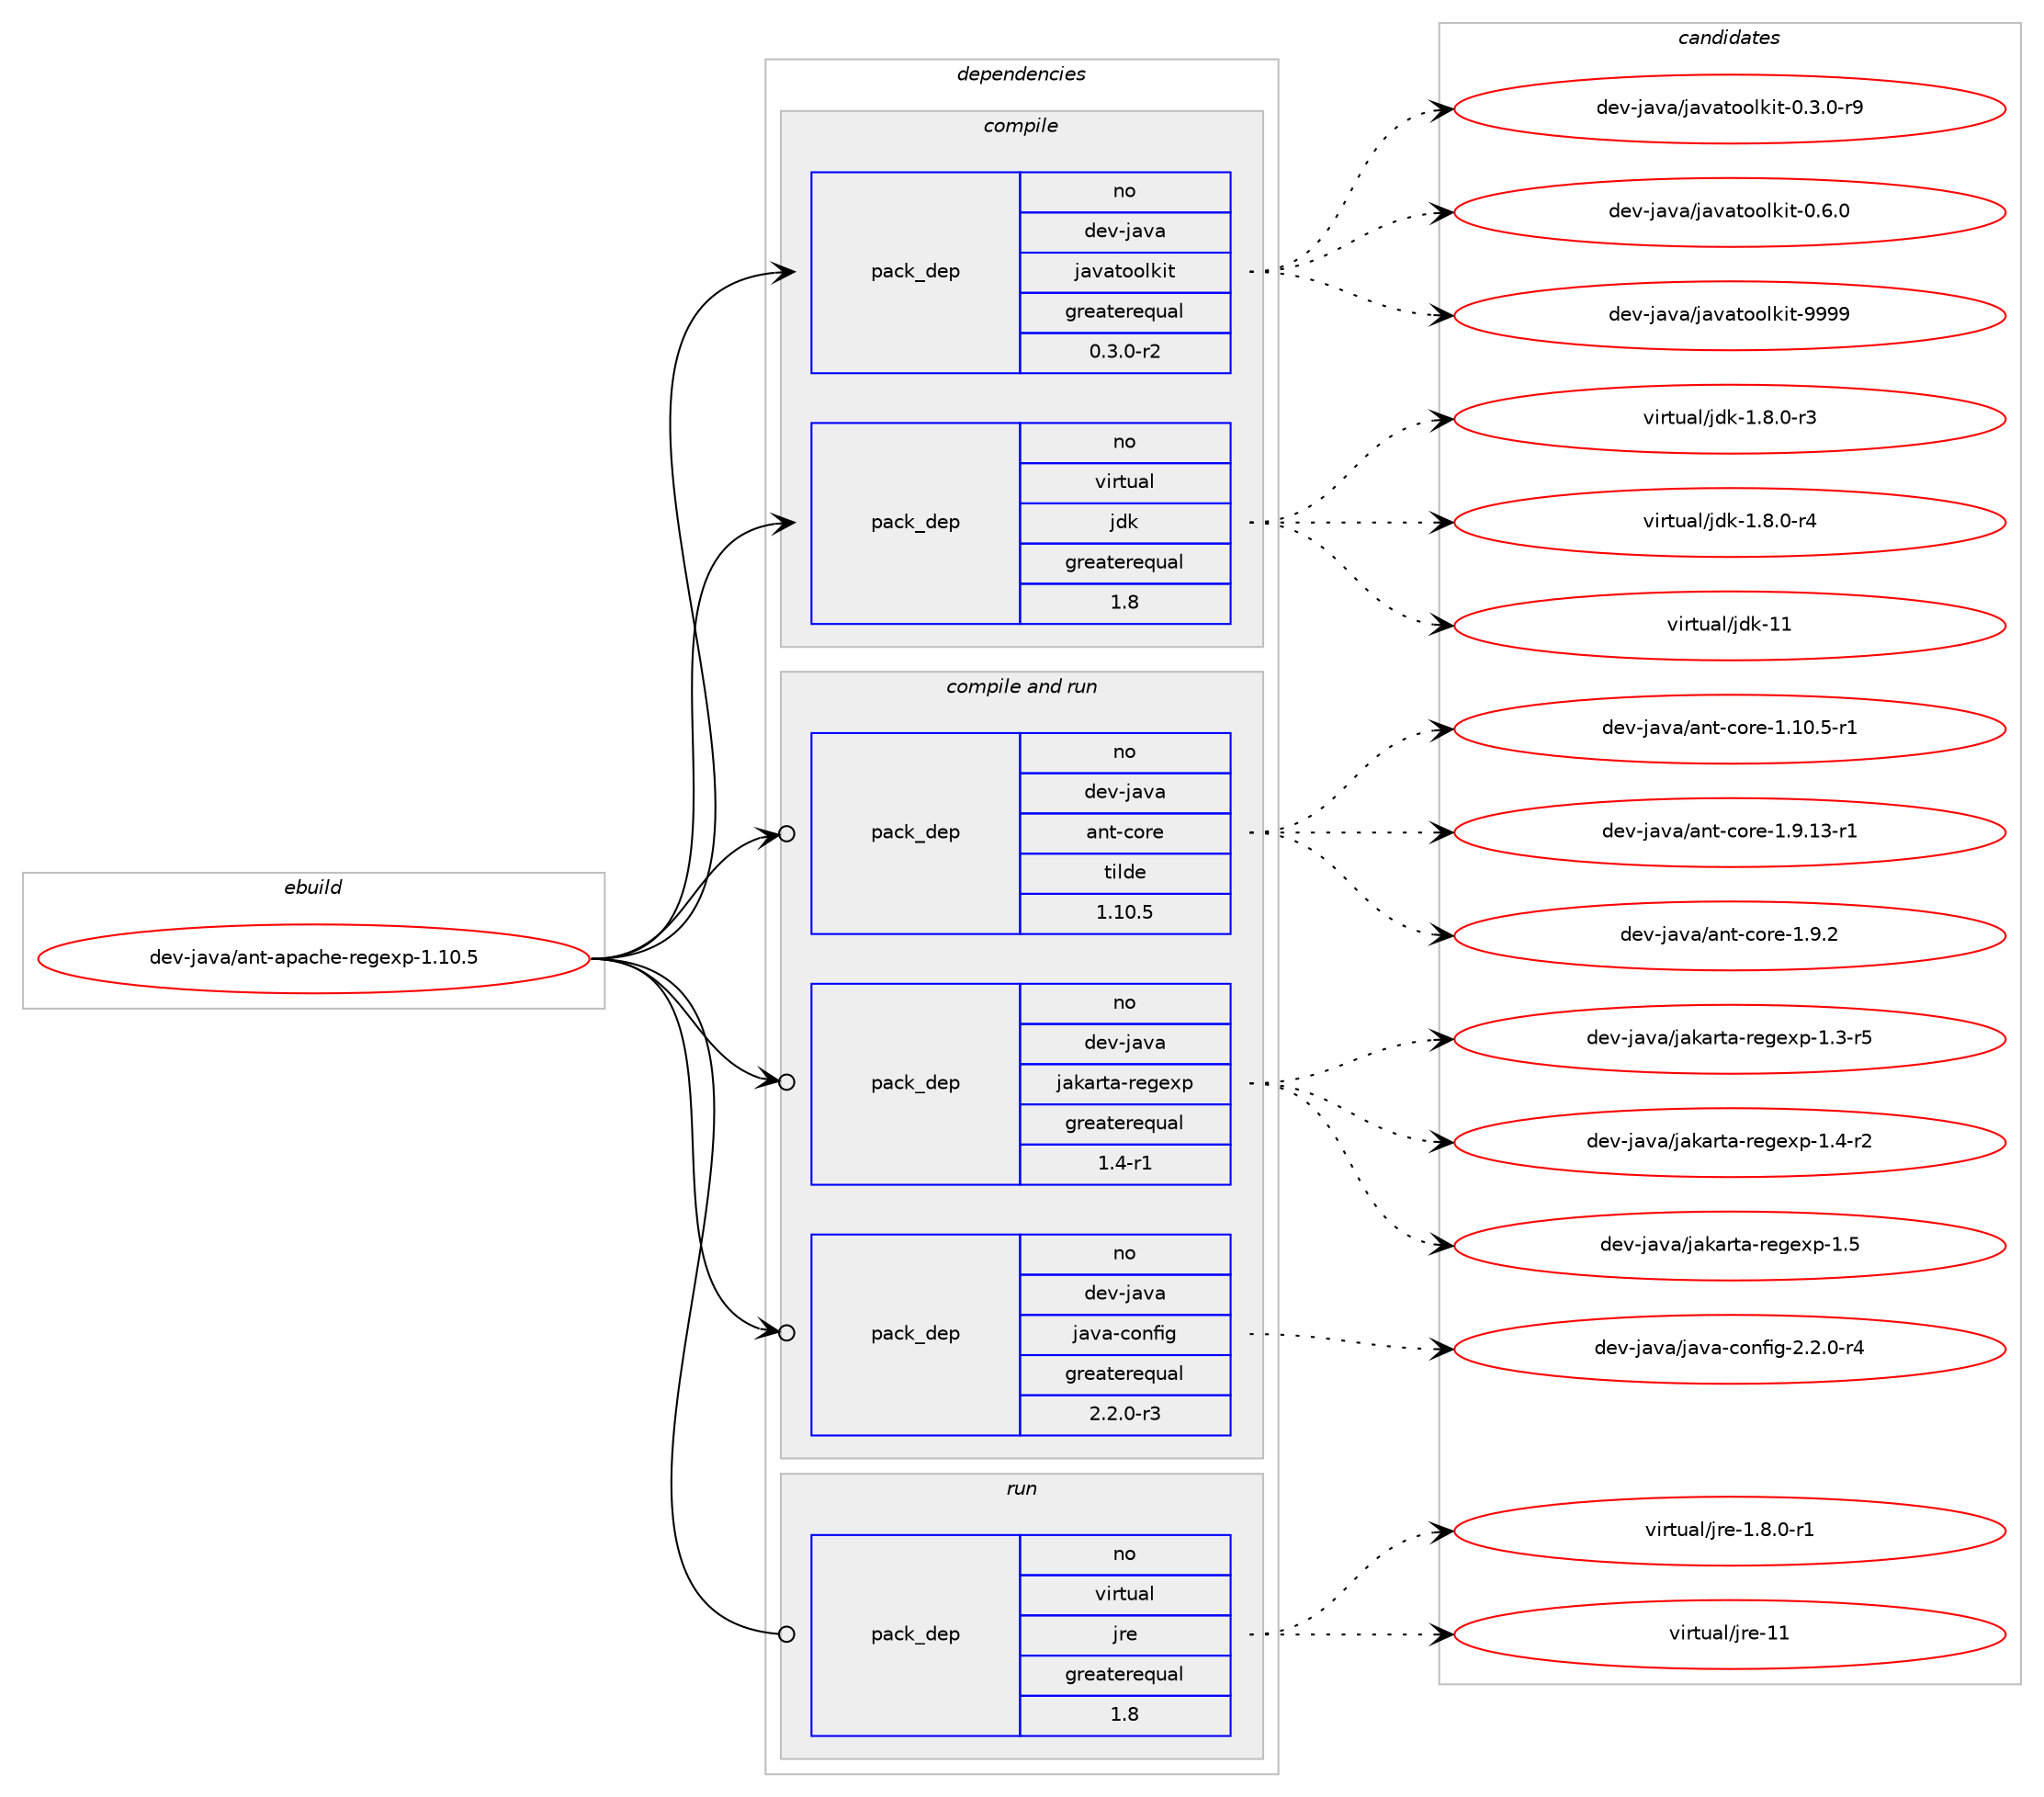 digraph prolog {

# *************
# Graph options
# *************

newrank=true;
concentrate=true;
compound=true;
graph [rankdir=LR,fontname=Helvetica,fontsize=10,ranksep=1.5];#, ranksep=2.5, nodesep=0.2];
edge  [arrowhead=vee];
node  [fontname=Helvetica,fontsize=10];

# **********
# The ebuild
# **********

subgraph cluster_leftcol {
color=gray;
rank=same;
label=<<i>ebuild</i>>;
id [label="dev-java/ant-apache-regexp-1.10.5", color=red, width=4, href="../dev-java/ant-apache-regexp-1.10.5.svg"];
}

# ****************
# The dependencies
# ****************

subgraph cluster_midcol {
color=gray;
label=<<i>dependencies</i>>;
subgraph cluster_compile {
fillcolor="#eeeeee";
style=filled;
label=<<i>compile</i>>;
subgraph pack965842 {
dependency1350668 [label=<<TABLE BORDER="0" CELLBORDER="1" CELLSPACING="0" CELLPADDING="4" WIDTH="220"><TR><TD ROWSPAN="6" CELLPADDING="30">pack_dep</TD></TR><TR><TD WIDTH="110">no</TD></TR><TR><TD>dev-java</TD></TR><TR><TD>javatoolkit</TD></TR><TR><TD>greaterequal</TD></TR><TR><TD>0.3.0-r2</TD></TR></TABLE>>, shape=none, color=blue];
}
id:e -> dependency1350668:w [weight=20,style="solid",arrowhead="vee"];
subgraph pack965843 {
dependency1350669 [label=<<TABLE BORDER="0" CELLBORDER="1" CELLSPACING="0" CELLPADDING="4" WIDTH="220"><TR><TD ROWSPAN="6" CELLPADDING="30">pack_dep</TD></TR><TR><TD WIDTH="110">no</TD></TR><TR><TD>virtual</TD></TR><TR><TD>jdk</TD></TR><TR><TD>greaterequal</TD></TR><TR><TD>1.8</TD></TR></TABLE>>, shape=none, color=blue];
}
id:e -> dependency1350669:w [weight=20,style="solid",arrowhead="vee"];
}
subgraph cluster_compileandrun {
fillcolor="#eeeeee";
style=filled;
label=<<i>compile and run</i>>;
subgraph pack965844 {
dependency1350670 [label=<<TABLE BORDER="0" CELLBORDER="1" CELLSPACING="0" CELLPADDING="4" WIDTH="220"><TR><TD ROWSPAN="6" CELLPADDING="30">pack_dep</TD></TR><TR><TD WIDTH="110">no</TD></TR><TR><TD>dev-java</TD></TR><TR><TD>ant-core</TD></TR><TR><TD>tilde</TD></TR><TR><TD>1.10.5</TD></TR></TABLE>>, shape=none, color=blue];
}
id:e -> dependency1350670:w [weight=20,style="solid",arrowhead="odotvee"];
subgraph pack965845 {
dependency1350671 [label=<<TABLE BORDER="0" CELLBORDER="1" CELLSPACING="0" CELLPADDING="4" WIDTH="220"><TR><TD ROWSPAN="6" CELLPADDING="30">pack_dep</TD></TR><TR><TD WIDTH="110">no</TD></TR><TR><TD>dev-java</TD></TR><TR><TD>jakarta-regexp</TD></TR><TR><TD>greaterequal</TD></TR><TR><TD>1.4-r1</TD></TR></TABLE>>, shape=none, color=blue];
}
id:e -> dependency1350671:w [weight=20,style="solid",arrowhead="odotvee"];
subgraph pack965846 {
dependency1350672 [label=<<TABLE BORDER="0" CELLBORDER="1" CELLSPACING="0" CELLPADDING="4" WIDTH="220"><TR><TD ROWSPAN="6" CELLPADDING="30">pack_dep</TD></TR><TR><TD WIDTH="110">no</TD></TR><TR><TD>dev-java</TD></TR><TR><TD>java-config</TD></TR><TR><TD>greaterequal</TD></TR><TR><TD>2.2.0-r3</TD></TR></TABLE>>, shape=none, color=blue];
}
id:e -> dependency1350672:w [weight=20,style="solid",arrowhead="odotvee"];
}
subgraph cluster_run {
fillcolor="#eeeeee";
style=filled;
label=<<i>run</i>>;
subgraph pack965847 {
dependency1350673 [label=<<TABLE BORDER="0" CELLBORDER="1" CELLSPACING="0" CELLPADDING="4" WIDTH="220"><TR><TD ROWSPAN="6" CELLPADDING="30">pack_dep</TD></TR><TR><TD WIDTH="110">no</TD></TR><TR><TD>virtual</TD></TR><TR><TD>jre</TD></TR><TR><TD>greaterequal</TD></TR><TR><TD>1.8</TD></TR></TABLE>>, shape=none, color=blue];
}
id:e -> dependency1350673:w [weight=20,style="solid",arrowhead="odot"];
}
}

# **************
# The candidates
# **************

subgraph cluster_choices {
rank=same;
color=gray;
label=<<i>candidates</i>>;

subgraph choice965842 {
color=black;
nodesep=1;
choice1001011184510697118974710697118971161111111081071051164548465146484511457 [label="dev-java/javatoolkit-0.3.0-r9", color=red, width=4,href="../dev-java/javatoolkit-0.3.0-r9.svg"];
choice100101118451069711897471069711897116111111108107105116454846544648 [label="dev-java/javatoolkit-0.6.0", color=red, width=4,href="../dev-java/javatoolkit-0.6.0.svg"];
choice1001011184510697118974710697118971161111111081071051164557575757 [label="dev-java/javatoolkit-9999", color=red, width=4,href="../dev-java/javatoolkit-9999.svg"];
dependency1350668:e -> choice1001011184510697118974710697118971161111111081071051164548465146484511457:w [style=dotted,weight="100"];
dependency1350668:e -> choice100101118451069711897471069711897116111111108107105116454846544648:w [style=dotted,weight="100"];
dependency1350668:e -> choice1001011184510697118974710697118971161111111081071051164557575757:w [style=dotted,weight="100"];
}
subgraph choice965843 {
color=black;
nodesep=1;
choice11810511411611797108471061001074549465646484511451 [label="virtual/jdk-1.8.0-r3", color=red, width=4,href="../virtual/jdk-1.8.0-r3.svg"];
choice11810511411611797108471061001074549465646484511452 [label="virtual/jdk-1.8.0-r4", color=red, width=4,href="../virtual/jdk-1.8.0-r4.svg"];
choice1181051141161179710847106100107454949 [label="virtual/jdk-11", color=red, width=4,href="../virtual/jdk-11.svg"];
dependency1350669:e -> choice11810511411611797108471061001074549465646484511451:w [style=dotted,weight="100"];
dependency1350669:e -> choice11810511411611797108471061001074549465646484511452:w [style=dotted,weight="100"];
dependency1350669:e -> choice1181051141161179710847106100107454949:w [style=dotted,weight="100"];
}
subgraph choice965844 {
color=black;
nodesep=1;
choice10010111845106971189747971101164599111114101454946494846534511449 [label="dev-java/ant-core-1.10.5-r1", color=red, width=4,href="../dev-java/ant-core-1.10.5-r1.svg"];
choice10010111845106971189747971101164599111114101454946574649514511449 [label="dev-java/ant-core-1.9.13-r1", color=red, width=4,href="../dev-java/ant-core-1.9.13-r1.svg"];
choice10010111845106971189747971101164599111114101454946574650 [label="dev-java/ant-core-1.9.2", color=red, width=4,href="../dev-java/ant-core-1.9.2.svg"];
dependency1350670:e -> choice10010111845106971189747971101164599111114101454946494846534511449:w [style=dotted,weight="100"];
dependency1350670:e -> choice10010111845106971189747971101164599111114101454946574649514511449:w [style=dotted,weight="100"];
dependency1350670:e -> choice10010111845106971189747971101164599111114101454946574650:w [style=dotted,weight="100"];
}
subgraph choice965845 {
color=black;
nodesep=1;
choice1001011184510697118974710697107971141169745114101103101120112454946514511453 [label="dev-java/jakarta-regexp-1.3-r5", color=red, width=4,href="../dev-java/jakarta-regexp-1.3-r5.svg"];
choice1001011184510697118974710697107971141169745114101103101120112454946524511450 [label="dev-java/jakarta-regexp-1.4-r2", color=red, width=4,href="../dev-java/jakarta-regexp-1.4-r2.svg"];
choice100101118451069711897471069710797114116974511410110310112011245494653 [label="dev-java/jakarta-regexp-1.5", color=red, width=4,href="../dev-java/jakarta-regexp-1.5.svg"];
dependency1350671:e -> choice1001011184510697118974710697107971141169745114101103101120112454946514511453:w [style=dotted,weight="100"];
dependency1350671:e -> choice1001011184510697118974710697107971141169745114101103101120112454946524511450:w [style=dotted,weight="100"];
dependency1350671:e -> choice100101118451069711897471069710797114116974511410110310112011245494653:w [style=dotted,weight="100"];
}
subgraph choice965846 {
color=black;
nodesep=1;
choice10010111845106971189747106971189745991111101021051034550465046484511452 [label="dev-java/java-config-2.2.0-r4", color=red, width=4,href="../dev-java/java-config-2.2.0-r4.svg"];
dependency1350672:e -> choice10010111845106971189747106971189745991111101021051034550465046484511452:w [style=dotted,weight="100"];
}
subgraph choice965847 {
color=black;
nodesep=1;
choice11810511411611797108471061141014549465646484511449 [label="virtual/jre-1.8.0-r1", color=red, width=4,href="../virtual/jre-1.8.0-r1.svg"];
choice1181051141161179710847106114101454949 [label="virtual/jre-11", color=red, width=4,href="../virtual/jre-11.svg"];
dependency1350673:e -> choice11810511411611797108471061141014549465646484511449:w [style=dotted,weight="100"];
dependency1350673:e -> choice1181051141161179710847106114101454949:w [style=dotted,weight="100"];
}
}

}
